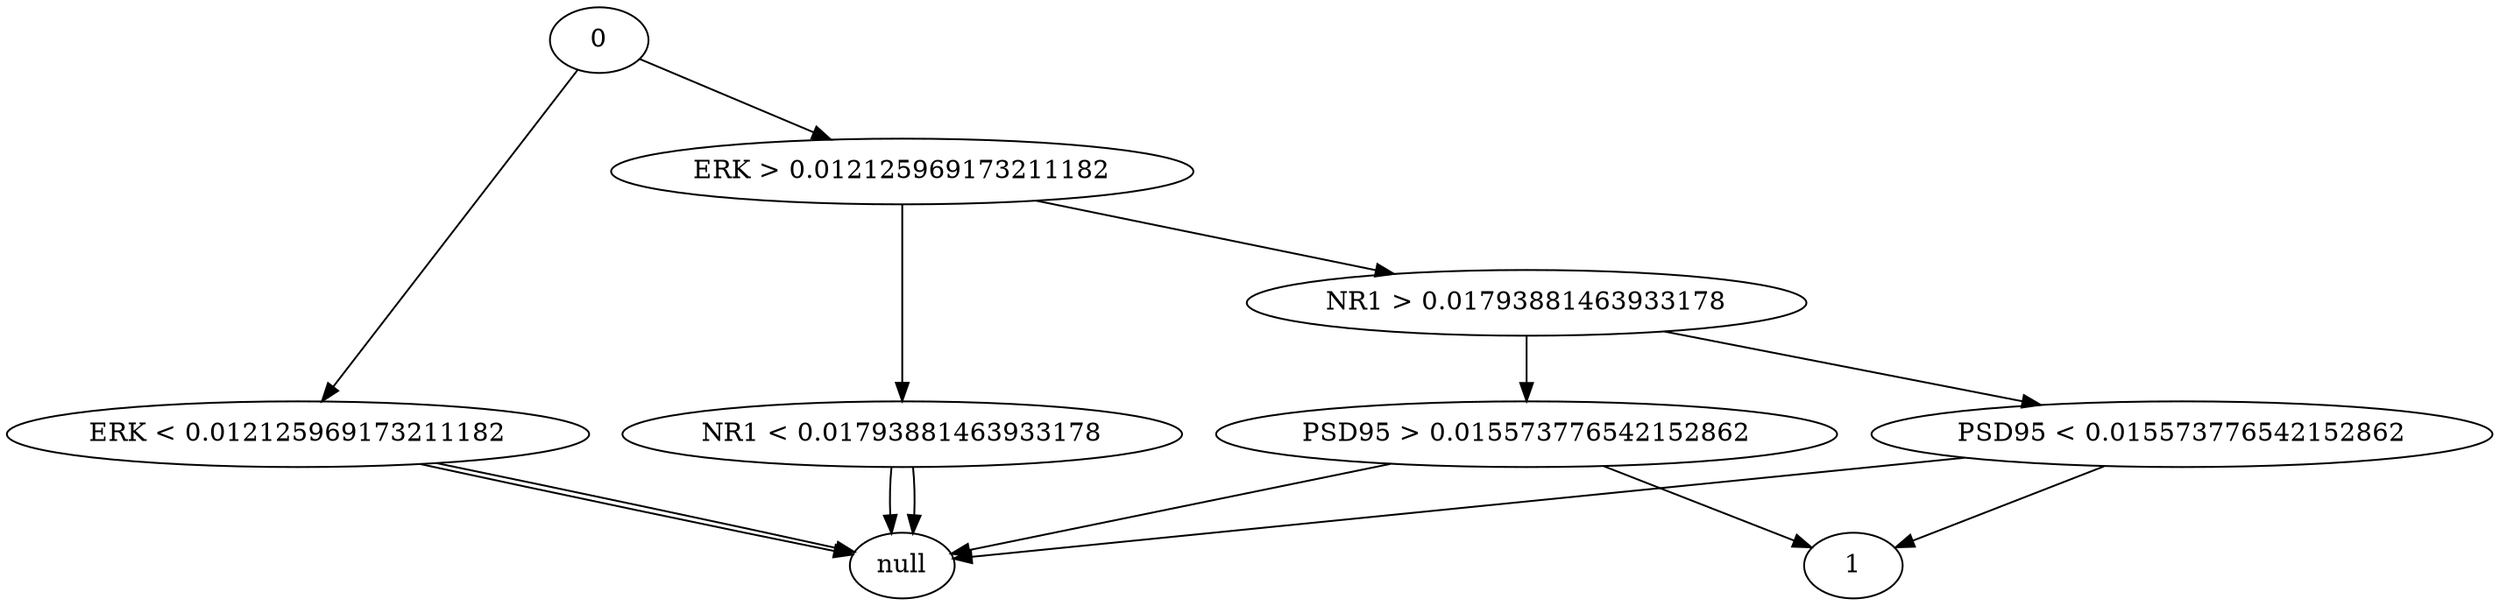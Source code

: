 digraph G {
  0;
  "ERK < 0.012125969173211182";
  null;
  null;
  "ERK > 0.012125969173211182";
  "NR1 < 0.01793881463933178";
  null;
  null;
  "NR1 > 0.01793881463933178";
  "PSD95 < 0.015573776542152862";
  null;
  1;
  "PSD95 > 0.015573776542152862";
  null;
  1;
  0 -> "ERK < 0.012125969173211182";
  "ERK < 0.012125969173211182" -> null;
  "ERK < 0.012125969173211182" -> null;
  0 -> "ERK > 0.012125969173211182";
  "ERK > 0.012125969173211182" -> "NR1 < 0.01793881463933178";
  "NR1 < 0.01793881463933178" -> null;
  "NR1 < 0.01793881463933178" -> null;
  "ERK > 0.012125969173211182" -> "NR1 > 0.01793881463933178";
  "NR1 > 0.01793881463933178" -> "PSD95 < 0.015573776542152862";
  "PSD95 < 0.015573776542152862" -> null;
  "PSD95 < 0.015573776542152862" -> 1;
  "NR1 > 0.01793881463933178" -> "PSD95 > 0.015573776542152862";
  "PSD95 > 0.015573776542152862" -> null;
  "PSD95 > 0.015573776542152862" -> 1;
}
